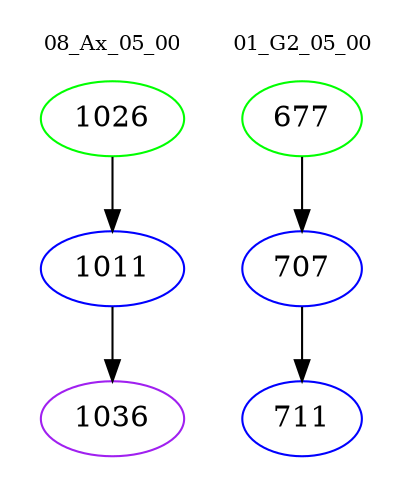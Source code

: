 digraph{
subgraph cluster_0 {
color = white
label = "08_Ax_05_00";
fontsize=10;
T0_1026 [label="1026", color="green"]
T0_1026 -> T0_1011 [color="black"]
T0_1011 [label="1011", color="blue"]
T0_1011 -> T0_1036 [color="black"]
T0_1036 [label="1036", color="purple"]
}
subgraph cluster_1 {
color = white
label = "01_G2_05_00";
fontsize=10;
T1_677 [label="677", color="green"]
T1_677 -> T1_707 [color="black"]
T1_707 [label="707", color="blue"]
T1_707 -> T1_711 [color="black"]
T1_711 [label="711", color="blue"]
}
}
